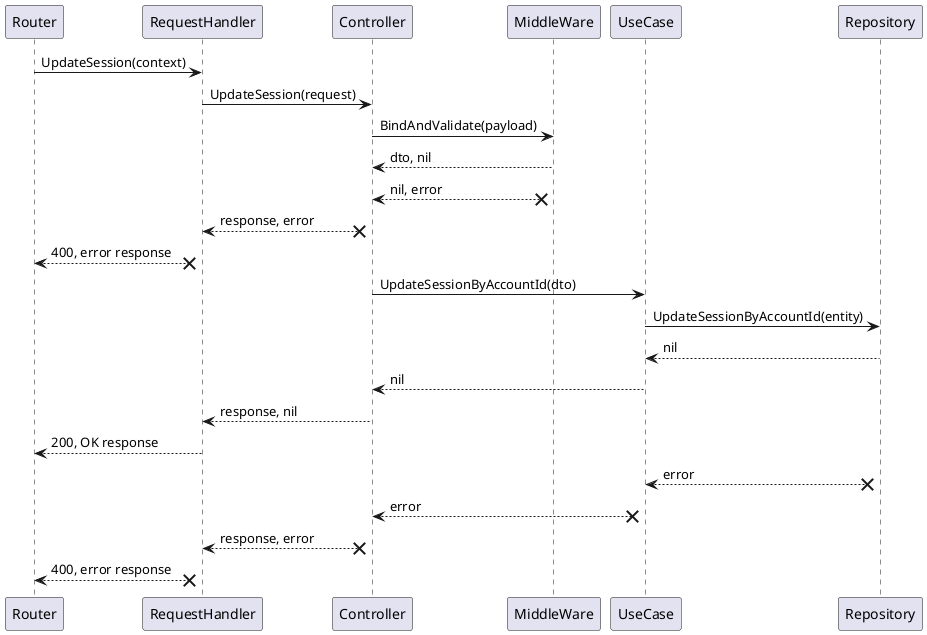 @startuml
'https://plantuml.com/sequence-diagram

participant Router
participant RequestHandler as rh
participant Controller as ctrl
participant MiddleWare as mw
participant UseCase as uc
participant Repository as repo

Router -> rh : UpdateSession(context)
rh -> ctrl : UpdateSession(request)
ctrl -> mw : BindAndValidate(payload)
mw --> ctrl : dto, nil
mw x--> ctrl : nil, error
ctrl x--> rh : response, error
rh x--> Router : 400, error response
ctrl -> uc : UpdateSessionByAccountId(dto)
uc -> repo : UpdateSessionByAccountId(entity)
repo --> uc : nil
uc --> ctrl : nil
ctrl --> rh : response, nil
rh --> Router : 200, OK response
repo x--> uc : error
uc x--> ctrl : error
ctrl x--> rh : response, error
rh x--> Router : 400, error response

@enduml
